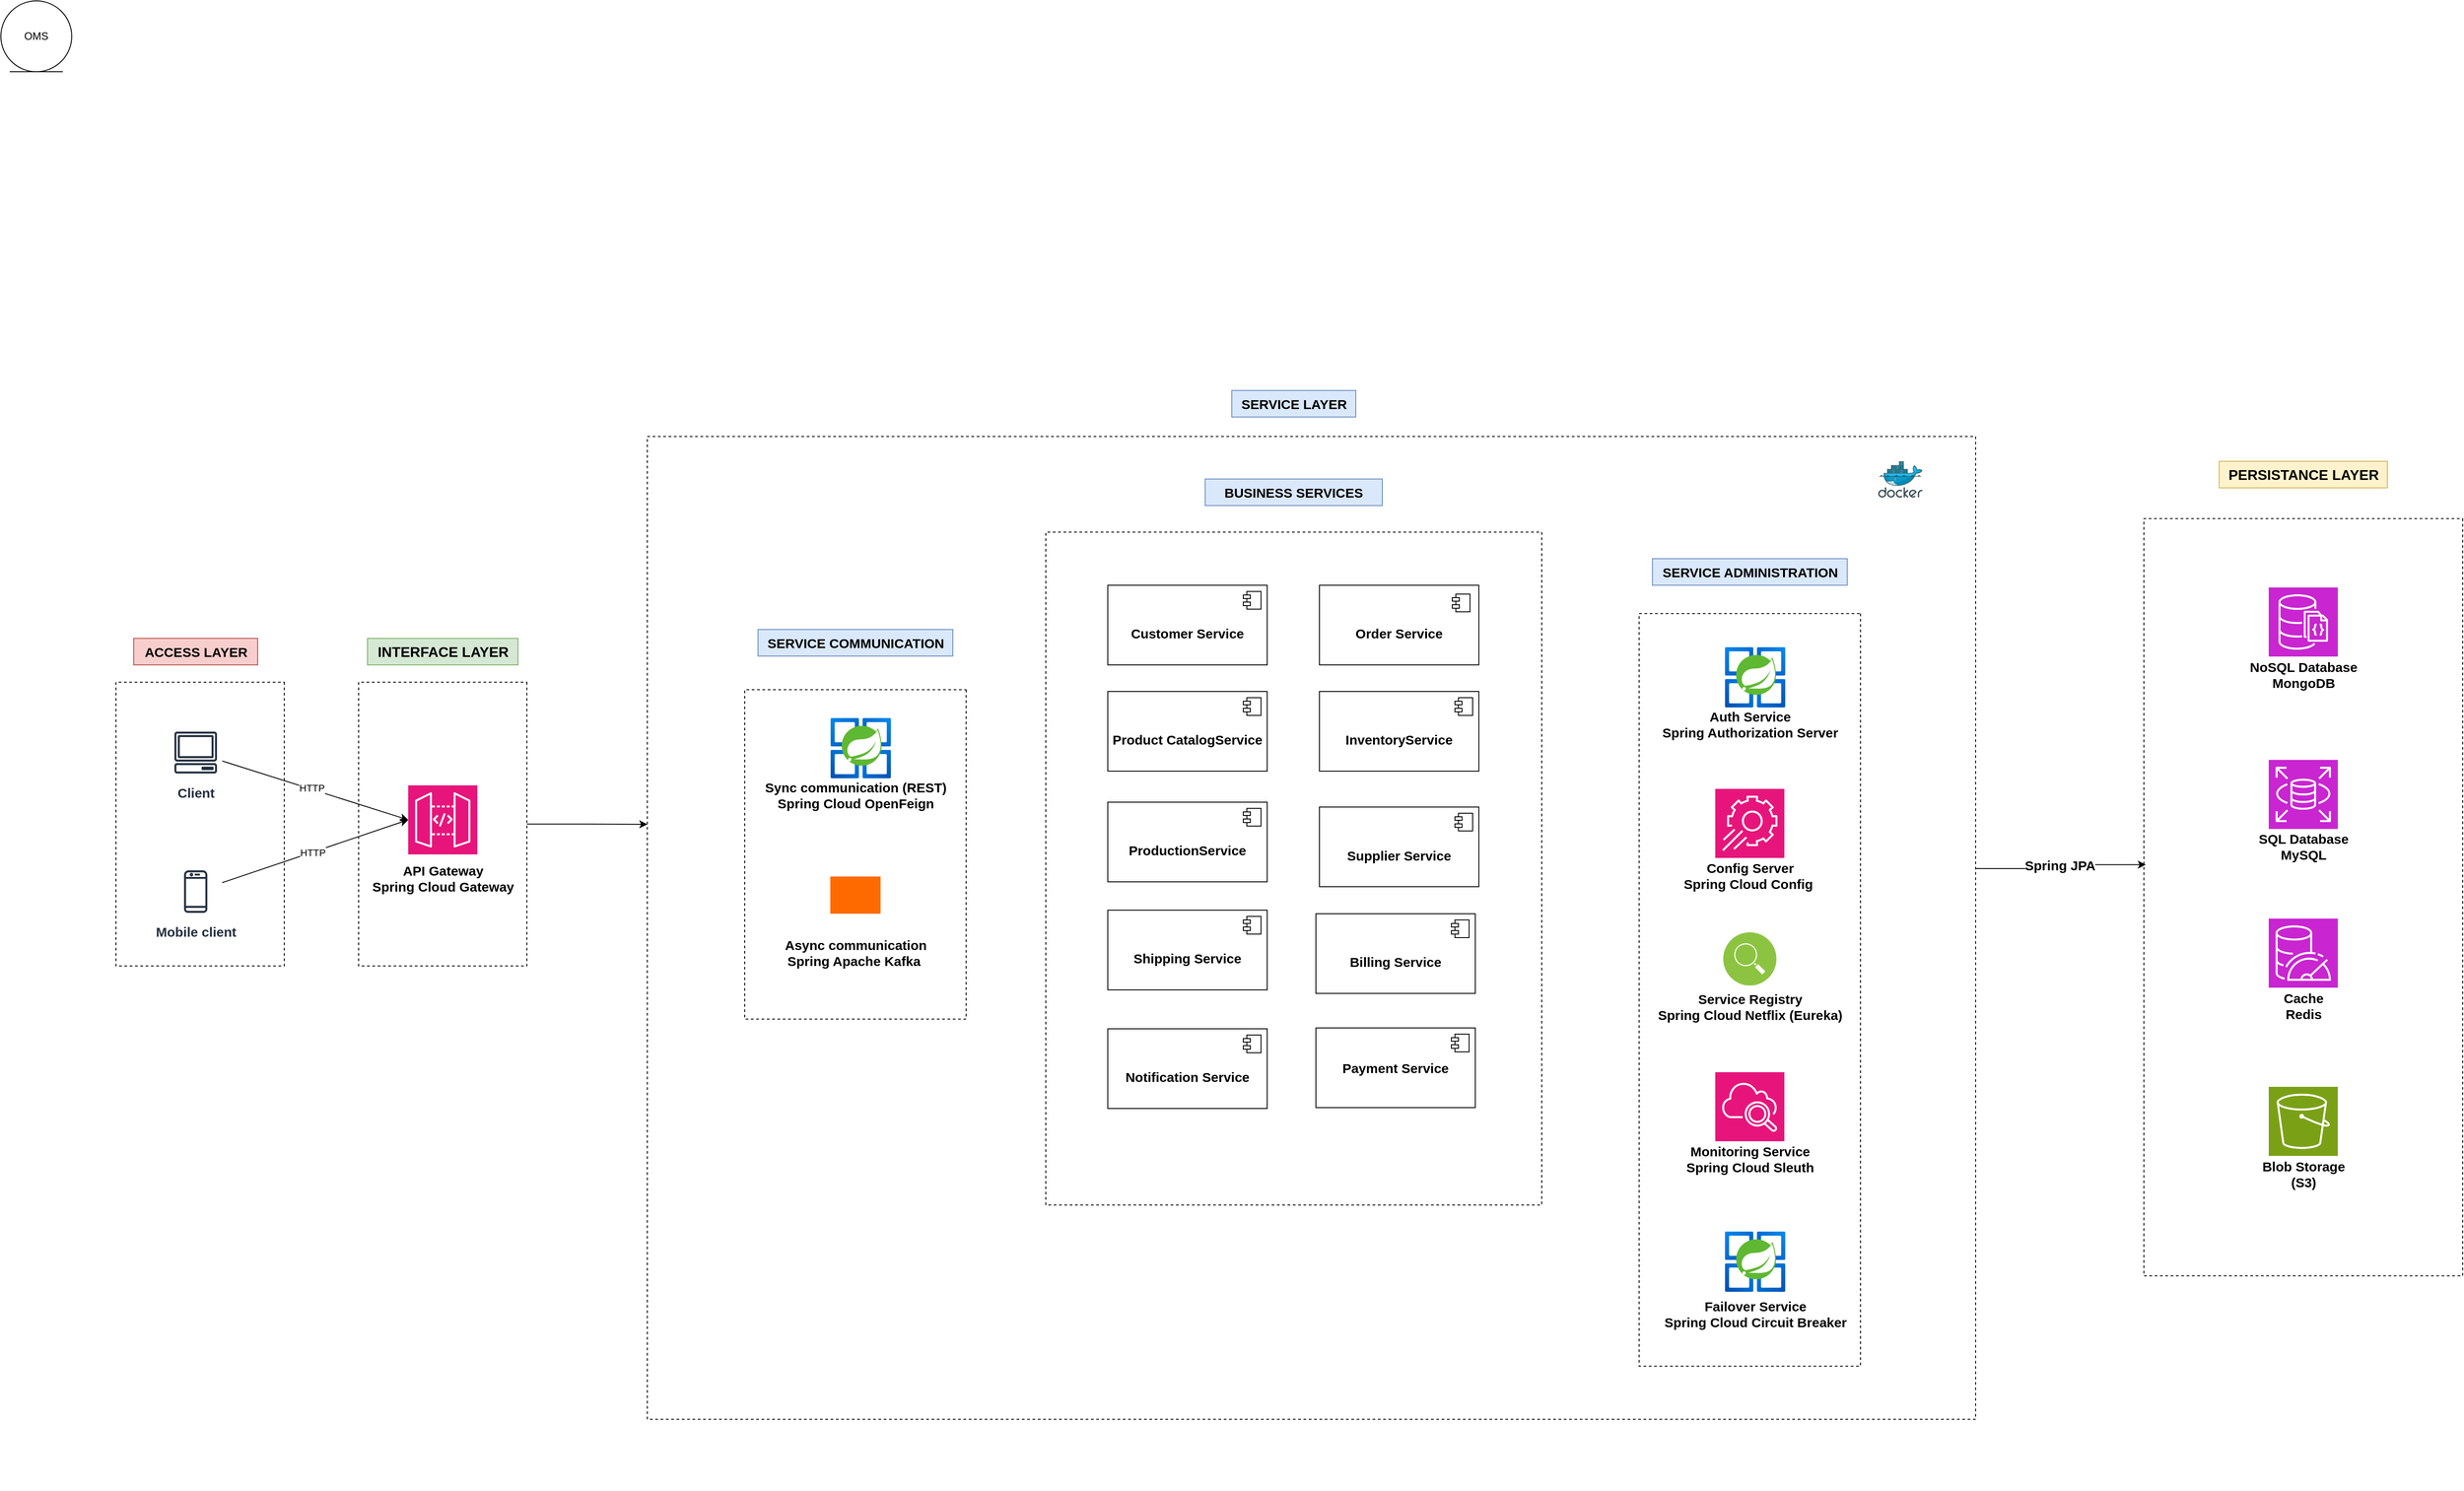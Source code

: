 <mxfile version="28.0.6">
  <diagram name="Page-1" id="9mKA3ghaUm_8dy2mrEUt">
    <mxGraphModel dx="1358" dy="708" grid="1" gridSize="10" guides="1" tooltips="1" connect="1" arrows="1" fold="1" page="1" pageScale="1" pageWidth="3300" pageHeight="2339" math="0" shadow="0">
      <root>
        <mxCell id="0" />
        <mxCell id="1" parent="0" />
        <mxCell id="v40oaSbYFe39OrbgkEy_-20" value="" style="rounded=0;whiteSpace=wrap;html=1;direction=south;dashed=1;" parent="1" vertex="1">
          <mxGeometry x="2560" y="704.75" width="360" height="855.25" as="geometry" />
        </mxCell>
        <mxCell id="v40oaSbYFe39OrbgkEy_-14" style="edgeStyle=orthogonalEdgeStyle;rounded=0;orthogonalLoop=1;jettySize=auto;html=1;" parent="1" source="v40oaSbYFe39OrbgkEy_-3" edge="1">
          <mxGeometry relative="1" as="geometry">
            <mxPoint x="870" y="1050" as="targetPoint" />
          </mxGeometry>
        </mxCell>
        <mxCell id="v40oaSbYFe39OrbgkEy_-3" value="" style="rounded=0;whiteSpace=wrap;html=1;direction=south;dashed=1;" parent="1" vertex="1">
          <mxGeometry x="544" y="889.5" width="190" height="320.5" as="geometry" />
        </mxCell>
        <mxCell id="v40oaSbYFe39OrbgkEy_-1" value="" style="rounded=0;whiteSpace=wrap;html=1;direction=south;dashed=1;" parent="1" vertex="1">
          <mxGeometry x="270" y="889.5" width="190" height="320.5" as="geometry" />
        </mxCell>
        <mxCell id="ulrNdj17T0uwtlCz0OL2-1" value="OMS" style="ellipse;shape=umlEntity;whiteSpace=wrap;html=1;" parent="1" vertex="1">
          <mxGeometry x="140" y="120" width="80" height="80" as="geometry" />
        </mxCell>
        <mxCell id="ulrNdj17T0uwtlCz0OL2-22" value="&lt;b&gt;&lt;font style=&quot;font-size: 15px;&quot;&gt;Client&lt;/font&gt;&lt;/b&gt;" style="sketch=0;outlineConnect=0;fontColor=#232F3E;gradientColor=none;strokeColor=#232F3E;fillColor=#ffffff;dashed=0;verticalLabelPosition=bottom;verticalAlign=top;align=center;html=1;fontSize=12;fontStyle=0;aspect=fixed;shape=mxgraph.aws4.resourceIcon;resIcon=mxgraph.aws4.client;" parent="1" vertex="1">
          <mxGeometry x="330" y="939" width="60" height="60" as="geometry" />
        </mxCell>
        <mxCell id="ulrNdj17T0uwtlCz0OL2-23" value="&lt;font style=&quot;font-size: 15px;&quot;&gt;&lt;b&gt;Mobile client&lt;/b&gt;&lt;/font&gt;" style="sketch=0;outlineConnect=0;fontColor=#232F3E;gradientColor=none;strokeColor=#232F3E;fillColor=#ffffff;dashed=0;verticalLabelPosition=bottom;verticalAlign=top;align=center;html=1;fontSize=12;fontStyle=0;aspect=fixed;shape=mxgraph.aws4.resourceIcon;resIcon=mxgraph.aws4.mobile_client;" parent="1" vertex="1">
          <mxGeometry x="330" y="1096" width="60" height="60" as="geometry" />
        </mxCell>
        <mxCell id="ulrNdj17T0uwtlCz0OL2-24" value="" style="sketch=0;points=[[0,0,0],[0.25,0,0],[0.5,0,0],[0.75,0,0],[1,0,0],[0,1,0],[0.25,1,0],[0.5,1,0],[0.75,1,0],[1,1,0],[0,0.25,0],[0,0.5,0],[0,0.75,0],[1,0.25,0],[1,0.5,0],[1,0.75,0]];outlineConnect=0;fontColor=#232F3E;fillColor=#E7157B;strokeColor=#ffffff;dashed=0;verticalLabelPosition=bottom;verticalAlign=top;align=center;html=1;fontSize=12;fontStyle=0;aspect=fixed;shape=mxgraph.aws4.resourceIcon;resIcon=mxgraph.aws4.api_gateway;" parent="1" vertex="1">
          <mxGeometry x="600" y="1006" width="78" height="78" as="geometry" />
        </mxCell>
        <mxCell id="ulrNdj17T0uwtlCz0OL2-28" value="&lt;b&gt;&lt;font style=&quot;font-size: 15px;&quot;&gt;API Gateway&lt;br&gt;Spring Cloud Gateway&lt;/font&gt;&lt;/b&gt;" style="text;html=1;align=center;verticalAlign=middle;resizable=0;points=[];autosize=1;strokeColor=none;fillColor=none;" parent="1" vertex="1">
          <mxGeometry x="549" y="1086" width="180" height="50" as="geometry" />
        </mxCell>
        <mxCell id="ulrNdj17T0uwtlCz0OL2-29" value="" style="endArrow=classic;html=1;rounded=0;entryX=0;entryY=0.5;entryDx=0;entryDy=0;entryPerimeter=0;" parent="1" source="ulrNdj17T0uwtlCz0OL2-22" target="ulrNdj17T0uwtlCz0OL2-24" edge="1">
          <mxGeometry width="50" height="50" relative="1" as="geometry">
            <mxPoint x="1190" y="1206" as="sourcePoint" />
            <mxPoint x="1240" y="1156" as="targetPoint" />
          </mxGeometry>
        </mxCell>
        <mxCell id="ulrNdj17T0uwtlCz0OL2-39" value="HTTP" style="edgeLabel;html=1;align=center;verticalAlign=middle;resizable=0;points=[];" parent="ulrNdj17T0uwtlCz0OL2-29" vertex="1" connectable="0">
          <mxGeometry x="-0.055" y="1" relative="1" as="geometry">
            <mxPoint x="1" as="offset" />
          </mxGeometry>
        </mxCell>
        <mxCell id="ulrNdj17T0uwtlCz0OL2-30" value="" style="endArrow=classic;html=1;rounded=0;entryX=0;entryY=0.5;entryDx=0;entryDy=0;entryPerimeter=0;" parent="1" source="ulrNdj17T0uwtlCz0OL2-23" target="ulrNdj17T0uwtlCz0OL2-24" edge="1">
          <mxGeometry width="50" height="50" relative="1" as="geometry">
            <mxPoint x="1190" y="1206" as="sourcePoint" />
            <mxPoint x="1240" y="1156" as="targetPoint" />
          </mxGeometry>
        </mxCell>
        <mxCell id="ulrNdj17T0uwtlCz0OL2-40" value="HTTP" style="edgeLabel;html=1;align=center;verticalAlign=middle;resizable=0;points=[];" parent="ulrNdj17T0uwtlCz0OL2-30" vertex="1" connectable="0">
          <mxGeometry x="-0.036" relative="1" as="geometry">
            <mxPoint as="offset" />
          </mxGeometry>
        </mxCell>
        <mxCell id="ulrNdj17T0uwtlCz0OL2-56" value="" style="sketch=0;points=[[0,0,0],[0.25,0,0],[0.5,0,0],[0.75,0,0],[1,0,0],[0,1,0],[0.25,1,0],[0.5,1,0],[0.75,1,0],[1,1,0],[0,0.25,0],[0,0.5,0],[0,0.75,0],[1,0.25,0],[1,0.5,0],[1,0.75,0]];outlineConnect=0;fontColor=#232F3E;fillColor=#C925D1;strokeColor=#ffffff;dashed=0;verticalLabelPosition=bottom;verticalAlign=top;align=center;html=1;fontSize=12;fontStyle=0;aspect=fixed;shape=mxgraph.aws4.resourceIcon;resIcon=mxgraph.aws4.rds;" parent="1" vertex="1">
          <mxGeometry x="2701" y="977.25" width="78" height="78" as="geometry" />
        </mxCell>
        <mxCell id="ulrNdj17T0uwtlCz0OL2-59" value="SQL Database&lt;br&gt;MySQL" style="text;html=1;align=center;verticalAlign=middle;resizable=0;points=[];autosize=1;strokeColor=none;fillColor=none;fontSize=15;fontStyle=1" parent="1" vertex="1">
          <mxGeometry x="2680" y="1050.25" width="120" height="50" as="geometry" />
        </mxCell>
        <mxCell id="ulrNdj17T0uwtlCz0OL2-61" value="" style="sketch=0;points=[[0,0,0],[0.25,0,0],[0.5,0,0],[0.75,0,0],[1,0,0],[0,1,0],[0.25,1,0],[0.5,1,0],[0.75,1,0],[1,1,0],[0,0.25,0],[0,0.5,0],[0,0.75,0],[1,0.25,0],[1,0.5,0],[1,0.75,0]];outlineConnect=0;fontColor=#232F3E;fillColor=#7AA116;strokeColor=#ffffff;dashed=0;verticalLabelPosition=bottom;verticalAlign=top;align=center;html=1;fontSize=12;fontStyle=0;aspect=fixed;shape=mxgraph.aws4.resourceIcon;resIcon=mxgraph.aws4.s3;" parent="1" vertex="1">
          <mxGeometry x="2701" y="1346.5" width="78" height="78" as="geometry" />
        </mxCell>
        <mxCell id="ulrNdj17T0uwtlCz0OL2-62" value="Blob Storage&lt;br&gt;(S3)" style="text;html=1;align=center;verticalAlign=middle;resizable=0;points=[];autosize=1;strokeColor=none;fillColor=none;fontSize=15;fontStyle=1" parent="1" vertex="1">
          <mxGeometry x="2685" y="1419.5" width="110" height="50" as="geometry" />
        </mxCell>
        <mxCell id="ulrNdj17T0uwtlCz0OL2-63" value="" style="sketch=0;points=[[0,0,0],[0.25,0,0],[0.5,0,0],[0.75,0,0],[1,0,0],[0,1,0],[0.25,1,0],[0.5,1,0],[0.75,1,0],[1,1,0],[0,0.25,0],[0,0.5,0],[0,0.75,0],[1,0.25,0],[1,0.5,0],[1,0.75,0]];outlineConnect=0;fontColor=#232F3E;fillColor=#C925D1;strokeColor=#ffffff;dashed=0;verticalLabelPosition=bottom;verticalAlign=top;align=center;html=1;fontSize=12;fontStyle=0;aspect=fixed;shape=mxgraph.aws4.resourceIcon;resIcon=mxgraph.aws4.memorydb_for_redis;" parent="1" vertex="1">
          <mxGeometry x="2701" y="1156.5" width="78" height="78" as="geometry" />
        </mxCell>
        <mxCell id="ulrNdj17T0uwtlCz0OL2-64" value="Cache&lt;br&gt;Redis" style="text;html=1;align=center;verticalAlign=middle;resizable=0;points=[];autosize=1;strokeColor=none;fillColor=none;fontSize=15;fontStyle=1" parent="1" vertex="1">
          <mxGeometry x="2705" y="1229.5" width="70" height="50" as="geometry" />
        </mxCell>
        <mxCell id="ulrNdj17T0uwtlCz0OL2-65" value="" style="sketch=0;points=[[0,0,0],[0.25,0,0],[0.5,0,0],[0.75,0,0],[1,0,0],[0,1,0],[0.25,1,0],[0.5,1,0],[0.75,1,0],[1,1,0],[0,0.25,0],[0,0.5,0],[0,0.75,0],[1,0.25,0],[1,0.5,0],[1,0.75,0]];outlineConnect=0;fontColor=#232F3E;fillColor=#C925D1;strokeColor=#ffffff;dashed=0;verticalLabelPosition=bottom;verticalAlign=top;align=center;html=1;fontSize=12;fontStyle=0;aspect=fixed;shape=mxgraph.aws4.resourceIcon;resIcon=mxgraph.aws4.documentdb_with_mongodb_compatibility;" parent="1" vertex="1">
          <mxGeometry x="2701" y="782.5" width="78" height="78" as="geometry" />
        </mxCell>
        <mxCell id="ulrNdj17T0uwtlCz0OL2-68" value="NoSQL Database&lt;div&gt;MongoDB&lt;/div&gt;" style="text;html=1;align=center;verticalAlign=middle;resizable=0;points=[];autosize=1;strokeColor=none;fillColor=none;fontSize=15;fontStyle=1" parent="1" vertex="1">
          <mxGeometry x="2670" y="855.5" width="140" height="50" as="geometry" />
        </mxCell>
        <mxCell id="v40oaSbYFe39OrbgkEy_-2" value="&lt;font style=&quot;font-size: 15px;&quot;&gt;&lt;b&gt;ACCESS LAYER&lt;/b&gt;&lt;/font&gt;" style="text;html=1;align=center;verticalAlign=middle;resizable=0;points=[];autosize=1;strokeColor=#b85450;fillColor=#f8cecc;" parent="1" vertex="1">
          <mxGeometry x="290" y="840" width="140" height="30" as="geometry" />
        </mxCell>
        <mxCell id="v40oaSbYFe39OrbgkEy_-4" value="&lt;font style=&quot;font-size: 16px;&quot;&gt;&lt;b&gt;INTERFACE LAYER&lt;/b&gt;&lt;/font&gt;" style="text;html=1;align=center;verticalAlign=middle;resizable=0;points=[];autosize=1;strokeColor=#82b366;fillColor=#d5e8d4;" parent="1" vertex="1">
          <mxGeometry x="554" y="840" width="170" height="30" as="geometry" />
        </mxCell>
        <mxCell id="v40oaSbYFe39OrbgkEy_-13" value="" style="group" parent="1" vertex="1" connectable="0">
          <mxGeometry x="870" y="560" width="1500" height="1242" as="geometry" />
        </mxCell>
        <mxCell id="v40oaSbYFe39OrbgkEy_-9" value="" style="group;dashed=1;" parent="v40oaSbYFe39OrbgkEy_-13" vertex="1" connectable="0">
          <mxGeometry y="52" width="1500" height="1190" as="geometry" />
        </mxCell>
        <mxCell id="v40oaSbYFe39OrbgkEy_-6" value="" style="rounded=0;whiteSpace=wrap;html=1;direction=south;dashed=1;" parent="v40oaSbYFe39OrbgkEy_-9" vertex="1">
          <mxGeometry width="1500" height="1110" as="geometry" />
        </mxCell>
        <mxCell id="v40oaSbYFe39OrbgkEy_-8" value="" style="image;sketch=0;aspect=fixed;html=1;points=[];align=center;fontSize=12;image=img/lib/mscae/Docker.svg;" parent="v40oaSbYFe39OrbgkEy_-9" vertex="1">
          <mxGeometry x="1390" y="28" width="50" height="41" as="geometry" />
        </mxCell>
        <mxCell id="v40oaSbYFe39OrbgkEy_-12" value="" style="group" parent="v40oaSbYFe39OrbgkEy_-9" vertex="1" connectable="0">
          <mxGeometry x="520" y="168" width="550" height="700" as="geometry" />
        </mxCell>
        <mxCell id="v40oaSbYFe39OrbgkEy_-69" value="" style="rounded=0;whiteSpace=wrap;html=1;direction=south;dashed=1;" parent="v40oaSbYFe39OrbgkEy_-12" vertex="1">
          <mxGeometry x="-70" y="-60" width="560" height="760" as="geometry" />
        </mxCell>
        <mxCell id="ulrNdj17T0uwtlCz0OL2-2" value="&lt;br&gt;&lt;span&gt;Order Service&lt;/span&gt;" style="html=1;dropTarget=0;whiteSpace=wrap;fontSize=15;fontStyle=1" parent="v40oaSbYFe39OrbgkEy_-12" vertex="1">
          <mxGeometry x="239" width="180" height="90" as="geometry" />
        </mxCell>
        <mxCell id="ulrNdj17T0uwtlCz0OL2-3" value="" style="shape=module;jettyWidth=8;jettyHeight=4;" parent="ulrNdj17T0uwtlCz0OL2-2" vertex="1">
          <mxGeometry x="1" width="20" height="20" relative="1" as="geometry">
            <mxPoint x="-30" y="10" as="offset" />
          </mxGeometry>
        </mxCell>
        <mxCell id="ulrNdj17T0uwtlCz0OL2-4" value="&lt;br&gt;&lt;span&gt;Customer Service&lt;/span&gt;" style="html=1;dropTarget=0;whiteSpace=wrap;fontSize=15;fontStyle=1" parent="v40oaSbYFe39OrbgkEy_-12" vertex="1">
          <mxGeometry width="180" height="90" as="geometry" />
        </mxCell>
        <mxCell id="ulrNdj17T0uwtlCz0OL2-5" value="" style="shape=module;jettyWidth=8;jettyHeight=4;" parent="ulrNdj17T0uwtlCz0OL2-4" vertex="1">
          <mxGeometry x="1" width="20" height="20" relative="1" as="geometry">
            <mxPoint x="-27" y="7" as="offset" />
          </mxGeometry>
        </mxCell>
        <mxCell id="ulrNdj17T0uwtlCz0OL2-6" value="&lt;br&gt;&lt;span&gt;Product CatalogService&lt;/span&gt;" style="html=1;dropTarget=0;whiteSpace=wrap;fontSize=15;fontStyle=1" parent="v40oaSbYFe39OrbgkEy_-12" vertex="1">
          <mxGeometry y="120" width="180" height="90" as="geometry" />
        </mxCell>
        <mxCell id="ulrNdj17T0uwtlCz0OL2-7" value="" style="shape=module;jettyWidth=8;jettyHeight=4;" parent="ulrNdj17T0uwtlCz0OL2-6" vertex="1">
          <mxGeometry x="1" width="20" height="20" relative="1" as="geometry">
            <mxPoint x="-27" y="7" as="offset" />
          </mxGeometry>
        </mxCell>
        <mxCell id="ulrNdj17T0uwtlCz0OL2-8" value="&lt;br&gt;&lt;span&gt;InventoryService&lt;/span&gt;" style="html=1;dropTarget=0;whiteSpace=wrap;fontSize=15;fontStyle=1" parent="v40oaSbYFe39OrbgkEy_-12" vertex="1">
          <mxGeometry x="239" y="120" width="180" height="90" as="geometry" />
        </mxCell>
        <mxCell id="ulrNdj17T0uwtlCz0OL2-9" value="" style="shape=module;jettyWidth=8;jettyHeight=4;" parent="ulrNdj17T0uwtlCz0OL2-8" vertex="1">
          <mxGeometry x="1" width="20" height="20" relative="1" as="geometry">
            <mxPoint x="-27" y="7" as="offset" />
          </mxGeometry>
        </mxCell>
        <mxCell id="ulrNdj17T0uwtlCz0OL2-10" value="&lt;br&gt;&lt;span&gt;ProductionService&lt;/span&gt;" style="html=1;dropTarget=0;whiteSpace=wrap;fontSize=15;fontStyle=1" parent="v40oaSbYFe39OrbgkEy_-12" vertex="1">
          <mxGeometry y="245" width="180" height="90" as="geometry" />
        </mxCell>
        <mxCell id="ulrNdj17T0uwtlCz0OL2-11" value="" style="shape=module;jettyWidth=8;jettyHeight=4;" parent="ulrNdj17T0uwtlCz0OL2-10" vertex="1">
          <mxGeometry x="1" width="20" height="20" relative="1" as="geometry">
            <mxPoint x="-27" y="7" as="offset" />
          </mxGeometry>
        </mxCell>
        <mxCell id="ulrNdj17T0uwtlCz0OL2-12" value="&lt;br&gt;&lt;span&gt;Supplier Service&lt;/span&gt;" style="html=1;dropTarget=0;whiteSpace=wrap;fontSize=15;fontStyle=1" parent="v40oaSbYFe39OrbgkEy_-12" vertex="1">
          <mxGeometry x="239" y="250.5" width="180" height="90" as="geometry" />
        </mxCell>
        <mxCell id="ulrNdj17T0uwtlCz0OL2-13" value="" style="shape=module;jettyWidth=8;jettyHeight=4;" parent="ulrNdj17T0uwtlCz0OL2-12" vertex="1">
          <mxGeometry x="1" width="20" height="20" relative="1" as="geometry">
            <mxPoint x="-27" y="7" as="offset" />
          </mxGeometry>
        </mxCell>
        <mxCell id="ulrNdj17T0uwtlCz0OL2-14" value="&lt;br&gt;&lt;span&gt;Shipping Service&lt;/span&gt;" style="html=1;dropTarget=0;whiteSpace=wrap;fontSize=15;fontStyle=1" parent="v40oaSbYFe39OrbgkEy_-12" vertex="1">
          <mxGeometry y="367" width="180" height="90" as="geometry" />
        </mxCell>
        <mxCell id="ulrNdj17T0uwtlCz0OL2-15" value="" style="shape=module;jettyWidth=8;jettyHeight=4;" parent="ulrNdj17T0uwtlCz0OL2-14" vertex="1">
          <mxGeometry x="1" width="20" height="20" relative="1" as="geometry">
            <mxPoint x="-27" y="7" as="offset" />
          </mxGeometry>
        </mxCell>
        <mxCell id="ulrNdj17T0uwtlCz0OL2-16" value="&lt;br&gt;&lt;span&gt;Billing Service&lt;/span&gt;" style="html=1;dropTarget=0;whiteSpace=wrap;fontSize=15;fontStyle=1" parent="v40oaSbYFe39OrbgkEy_-12" vertex="1">
          <mxGeometry x="235" y="371" width="180" height="90" as="geometry" />
        </mxCell>
        <mxCell id="ulrNdj17T0uwtlCz0OL2-17" value="" style="shape=module;jettyWidth=8;jettyHeight=4;" parent="ulrNdj17T0uwtlCz0OL2-16" vertex="1">
          <mxGeometry x="1" width="20" height="20" relative="1" as="geometry">
            <mxPoint x="-27" y="7" as="offset" />
          </mxGeometry>
        </mxCell>
        <mxCell id="v40oaSbYFe39OrbgkEy_-120" value="Payment Service" style="html=1;dropTarget=0;whiteSpace=wrap;fontSize=15;fontStyle=1" parent="v40oaSbYFe39OrbgkEy_-12" vertex="1">
          <mxGeometry x="235" y="500" width="180" height="90" as="geometry" />
        </mxCell>
        <mxCell id="v40oaSbYFe39OrbgkEy_-121" value="" style="shape=module;jettyWidth=8;jettyHeight=4;" parent="v40oaSbYFe39OrbgkEy_-120" vertex="1">
          <mxGeometry x="1" width="20" height="20" relative="1" as="geometry">
            <mxPoint x="-27" y="7" as="offset" />
          </mxGeometry>
        </mxCell>
        <mxCell id="v40oaSbYFe39OrbgkEy_-15" value="" style="rounded=0;whiteSpace=wrap;html=1;direction=south;dashed=1;" parent="v40oaSbYFe39OrbgkEy_-9" vertex="1">
          <mxGeometry x="110" y="286" width="250" height="372" as="geometry" />
        </mxCell>
        <mxCell id="v40oaSbYFe39OrbgkEy_-17" value="&lt;font style=&quot;font-size: 15px;&quot;&gt;&lt;b style=&quot;&quot;&gt;SERVICE COMMUNICATION&lt;/b&gt;&lt;/font&gt;" style="text;html=1;align=center;verticalAlign=middle;resizable=0;points=[];autosize=1;strokeColor=#6c8ebf;fillColor=#dae8fc;" parent="v40oaSbYFe39OrbgkEy_-9" vertex="1">
          <mxGeometry x="125" y="218" width="220" height="30" as="geometry" />
        </mxCell>
        <mxCell id="ulrNdj17T0uwtlCz0OL2-32" value="&lt;font style=&quot;font-size: 15px;&quot;&gt;&lt;b&gt;Async communication&lt;br&gt;Spring Apache Kafka&amp;nbsp;&lt;/b&gt;&lt;/font&gt;" style="text;html=1;align=center;verticalAlign=middle;resizable=0;points=[];autosize=1;strokeColor=none;fillColor=none;" parent="v40oaSbYFe39OrbgkEy_-9" vertex="1">
          <mxGeometry x="145" y="558" width="180" height="50" as="geometry" />
        </mxCell>
        <mxCell id="ulrNdj17T0uwtlCz0OL2-54" value="" style="image;aspect=fixed;html=1;points=[];align=center;fontSize=12;image=img/lib/azure2/compute/Azure_Spring_Cloud.svg;" parent="v40oaSbYFe39OrbgkEy_-9" vertex="1">
          <mxGeometry x="207" y="318" width="68" height="68" as="geometry" />
        </mxCell>
        <mxCell id="ulrNdj17T0uwtlCz0OL2-55" value="&lt;font style=&quot;font-size: 15px;&quot;&gt;&lt;b&gt;Sync communication (REST)&lt;br&gt;Spring Cloud OpenFeign&lt;/b&gt;&lt;/font&gt;" style="text;html=1;align=center;verticalAlign=middle;resizable=0;points=[];autosize=1;strokeColor=none;fillColor=none;" parent="v40oaSbYFe39OrbgkEy_-9" vertex="1">
          <mxGeometry x="120" y="380" width="230" height="50" as="geometry" />
        </mxCell>
        <mxCell id="v40oaSbYFe39OrbgkEy_-18" value="" style="rounded=0;whiteSpace=wrap;html=1;direction=south;dashed=1;" parent="v40oaSbYFe39OrbgkEy_-9" vertex="1">
          <mxGeometry x="1120" y="200" width="250" height="850" as="geometry" />
        </mxCell>
        <mxCell id="v40oaSbYFe39OrbgkEy_-19" value="&lt;font style=&quot;font-size: 15px;&quot;&gt;&lt;b&gt;SERVICE ADMINISTRATION&lt;/b&gt;&lt;/font&gt;" style="text;html=1;align=center;verticalAlign=middle;resizable=0;points=[];autosize=1;strokeColor=#6c8ebf;fillColor=#dae8fc;" parent="v40oaSbYFe39OrbgkEy_-9" vertex="1">
          <mxGeometry x="1135" y="138" width="220" height="30" as="geometry" />
        </mxCell>
        <mxCell id="ulrNdj17T0uwtlCz0OL2-48" value="Config Server&lt;div&gt;Spring Cloud Config&amp;nbsp;&lt;/div&gt;" style="text;html=1;align=center;verticalAlign=middle;resizable=0;points=[];autosize=1;strokeColor=none;fillColor=none;fontSize=15;fontStyle=1" parent="v40oaSbYFe39OrbgkEy_-9" vertex="1">
          <mxGeometry x="1165" y="471" width="160" height="50" as="geometry" />
        </mxCell>
        <mxCell id="ulrNdj17T0uwtlCz0OL2-49" value="" style="sketch=0;points=[[0,0,0],[0.25,0,0],[0.5,0,0],[0.75,0,0],[1,0,0],[0,1,0],[0.25,1,0],[0.5,1,0],[0.75,1,0],[1,1,0],[0,0.25,0],[0,0.5,0],[0,0.75,0],[1,0.25,0],[1,0.5,0],[1,0.75,0]];points=[[0,0,0],[0.25,0,0],[0.5,0,0],[0.75,0,0],[1,0,0],[0,1,0],[0.25,1,0],[0.5,1,0],[0.75,1,0],[1,1,0],[0,0.25,0],[0,0.5,0],[0,0.75,0],[1,0.25,0],[1,0.5,0],[1,0.75,0]];outlineConnect=0;fontColor=#232F3E;fillColor=#E7157B;strokeColor=#ffffff;dashed=0;verticalLabelPosition=bottom;verticalAlign=top;align=center;html=1;fontSize=12;fontStyle=0;aspect=fixed;shape=mxgraph.aws4.resourceIcon;resIcon=mxgraph.aws4.app_config;" parent="v40oaSbYFe39OrbgkEy_-9" vertex="1">
          <mxGeometry x="1206" y="398" width="78" height="78" as="geometry" />
        </mxCell>
        <mxCell id="ulrNdj17T0uwtlCz0OL2-41" value="" style="image;aspect=fixed;perimeter=ellipsePerimeter;html=1;align=center;shadow=0;dashed=0;fontColor=#4277BB;labelBackgroundColor=default;fontSize=12;spacingTop=3;image=img/lib/ibm/infrastructure/service_discovery_configuration.svg;" parent="v40oaSbYFe39OrbgkEy_-9" vertex="1">
          <mxGeometry x="1215" y="560" width="60" height="60" as="geometry" />
        </mxCell>
        <mxCell id="ulrNdj17T0uwtlCz0OL2-44" value="Service Registry&lt;br&gt;Spring Cloud Netflix (Eureka)" style="text;html=1;align=center;verticalAlign=middle;resizable=0;points=[];autosize=1;strokeColor=none;fillColor=none;fontSize=15;fontStyle=1" parent="v40oaSbYFe39OrbgkEy_-9" vertex="1">
          <mxGeometry x="1135" y="619" width="220" height="50" as="geometry" />
        </mxCell>
        <mxCell id="ulrNdj17T0uwtlCz0OL2-69" value="" style="sketch=0;points=[[0,0,0],[0.25,0,0],[0.5,0,0],[0.75,0,0],[1,0,0],[0,1,0],[0.25,1,0],[0.5,1,0],[0.75,1,0],[1,1,0],[0,0.25,0],[0,0.5,0],[0,0.75,0],[1,0.25,0],[1,0.5,0],[1,0.75,0]];points=[[0,0,0],[0.25,0,0],[0.5,0,0],[0.75,0,0],[1,0,0],[0,1,0],[0.25,1,0],[0.5,1,0],[0.75,1,0],[1,1,0],[0,0.25,0],[0,0.5,0],[0,0.75,0],[1,0.25,0],[1,0.5,0],[1,0.75,0]];outlineConnect=0;fontColor=#232F3E;fillColor=#E7157B;strokeColor=#ffffff;dashed=0;verticalLabelPosition=bottom;verticalAlign=top;align=center;html=1;fontSize=12;fontStyle=0;aspect=fixed;shape=mxgraph.aws4.resourceIcon;resIcon=mxgraph.aws4.cloudwatch_2;" parent="v40oaSbYFe39OrbgkEy_-9" vertex="1">
          <mxGeometry x="1206" y="718" width="78" height="78" as="geometry" />
        </mxCell>
        <mxCell id="ulrNdj17T0uwtlCz0OL2-70" value="Monitoring Service&lt;div&gt;Spring Cloud Sleuth&lt;/div&gt;" style="text;html=1;align=center;verticalAlign=middle;resizable=0;points=[];autosize=1;strokeColor=none;fillColor=none;fontSize=15;fontStyle=1" parent="v40oaSbYFe39OrbgkEy_-9" vertex="1">
          <mxGeometry x="1165" y="791" width="160" height="50" as="geometry" />
        </mxCell>
        <mxCell id="ulrNdj17T0uwtlCz0OL2-50" value="" style="image;aspect=fixed;html=1;points=[];align=center;fontSize=12;image=img/lib/azure2/compute/Azure_Spring_Cloud.svg;" parent="v40oaSbYFe39OrbgkEy_-9" vertex="1">
          <mxGeometry x="1217" y="238" width="68" height="68" as="geometry" />
        </mxCell>
        <mxCell id="ulrNdj17T0uwtlCz0OL2-51" value="&lt;font style=&quot;font-size: 15px;&quot;&gt;&lt;b&gt;Auth Service&lt;br&gt;Spring Authorization Server&lt;/b&gt;&lt;/font&gt;" style="text;html=1;align=center;verticalAlign=middle;resizable=0;points=[];autosize=1;strokeColor=none;fillColor=none;" parent="v40oaSbYFe39OrbgkEy_-9" vertex="1">
          <mxGeometry x="1135" y="300" width="220" height="50" as="geometry" />
        </mxCell>
        <mxCell id="ulrNdj17T0uwtlCz0OL2-20" value="&lt;br&gt;&lt;span&gt;Notification Service&lt;/span&gt;" style="html=1;dropTarget=0;whiteSpace=wrap;fontSize=15;fontStyle=1" parent="v40oaSbYFe39OrbgkEy_-9" vertex="1">
          <mxGeometry x="520" y="669" width="180" height="90" as="geometry" />
        </mxCell>
        <mxCell id="ulrNdj17T0uwtlCz0OL2-21" value="" style="shape=module;jettyWidth=8;jettyHeight=4;" parent="ulrNdj17T0uwtlCz0OL2-20" vertex="1">
          <mxGeometry x="1" width="20" height="20" relative="1" as="geometry">
            <mxPoint x="-27" y="7" as="offset" />
          </mxGeometry>
        </mxCell>
        <mxCell id="v40oaSbYFe39OrbgkEy_-70" value="BUSINESS SERVICES" style="text;html=1;align=center;verticalAlign=middle;whiteSpace=wrap;rounded=0;fillColor=#dae8fc;strokeColor=#6c8ebf;fontSize=15;fontStyle=1" parent="v40oaSbYFe39OrbgkEy_-9" vertex="1">
          <mxGeometry x="630" y="48" width="200" height="30" as="geometry" />
        </mxCell>
        <mxCell id="v40oaSbYFe39OrbgkEy_-74" value="" style="image;aspect=fixed;html=1;points=[];align=center;fontSize=12;image=img/lib/azure2/compute/Azure_Spring_Cloud.svg;" parent="v40oaSbYFe39OrbgkEy_-9" vertex="1">
          <mxGeometry x="1217" y="898" width="68" height="68" as="geometry" />
        </mxCell>
        <mxCell id="v40oaSbYFe39OrbgkEy_-75" value="&lt;font style=&quot;font-size: 15px;&quot;&gt;&lt;b&gt;Failover Service&lt;br&gt;Spring Cloud Circuit Breaker&lt;/b&gt;&lt;/font&gt;" style="text;html=1;align=center;verticalAlign=middle;resizable=0;points=[];autosize=1;strokeColor=none;fillColor=none;" parent="v40oaSbYFe39OrbgkEy_-9" vertex="1">
          <mxGeometry x="1136" y="966" width="230" height="50" as="geometry" />
        </mxCell>
        <mxCell id="4x4J-JbgXhnB5drOO6AE-2" value="" style="points=[];aspect=fixed;html=1;align=center;shadow=0;dashed=0;fillColor=#FF6A00;strokeColor=none;shape=mxgraph.alibaba_cloud.kafka;" vertex="1" parent="v40oaSbYFe39OrbgkEy_-9">
          <mxGeometry x="206.65" y="497" width="56.7" height="42" as="geometry" />
        </mxCell>
        <mxCell id="v40oaSbYFe39OrbgkEy_-7" value="&lt;font style=&quot;font-size: 15px;&quot;&gt;&lt;b&gt;SERVICE LAYER&lt;/b&gt;&lt;/font&gt;" style="text;html=1;align=center;verticalAlign=middle;resizable=0;points=[];autosize=1;strokeColor=#6c8ebf;fillColor=#dae8fc;" parent="v40oaSbYFe39OrbgkEy_-13" vertex="1">
          <mxGeometry x="660" width="140" height="30" as="geometry" />
        </mxCell>
        <mxCell id="v40oaSbYFe39OrbgkEy_-22" value="PERSISTANCE LAYER" style="text;html=1;align=center;verticalAlign=middle;resizable=0;points=[];autosize=1;strokeColor=#d6b656;fillColor=#fff2cc;fontSize=16;fontStyle=1" parent="1" vertex="1">
          <mxGeometry x="2645" y="640" width="190" height="30" as="geometry" />
        </mxCell>
        <mxCell id="v40oaSbYFe39OrbgkEy_-23" style="edgeStyle=orthogonalEdgeStyle;rounded=0;orthogonalLoop=1;jettySize=auto;html=1;entryX=0.457;entryY=0.994;entryDx=0;entryDy=0;entryPerimeter=0;" parent="1" source="v40oaSbYFe39OrbgkEy_-6" target="v40oaSbYFe39OrbgkEy_-20" edge="1">
          <mxGeometry relative="1" as="geometry">
            <Array as="points">
              <mxPoint x="2465" y="1100" />
              <mxPoint x="2465" y="1096" />
            </Array>
          </mxGeometry>
        </mxCell>
        <mxCell id="v40oaSbYFe39OrbgkEy_-71" value="&lt;font&gt;Spring JPA&lt;/font&gt;" style="edgeLabel;html=1;align=center;verticalAlign=middle;resizable=0;points=[];fontSize=15;fontStyle=1" parent="v40oaSbYFe39OrbgkEy_-23" vertex="1" connectable="0">
          <mxGeometry x="0.012" relative="1" as="geometry">
            <mxPoint as="offset" />
          </mxGeometry>
        </mxCell>
      </root>
    </mxGraphModel>
  </diagram>
</mxfile>
